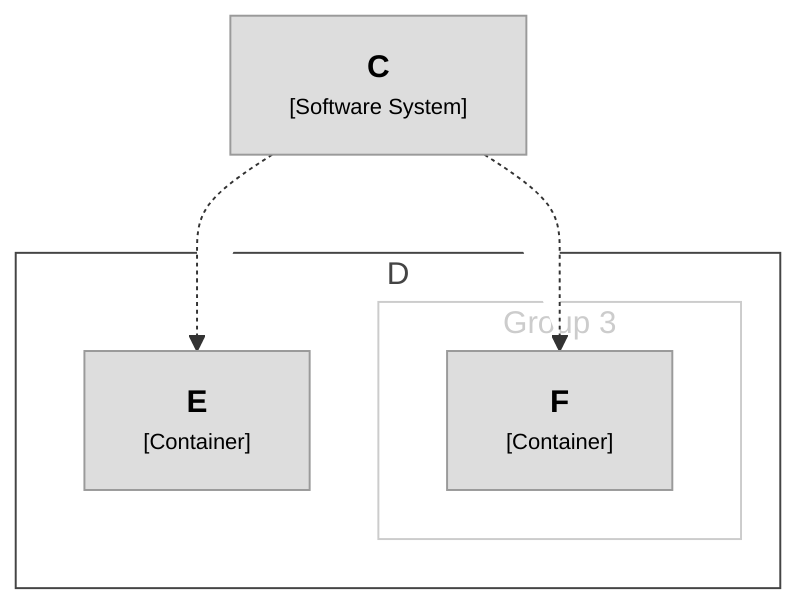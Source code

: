 graph TB
  linkStyle default fill:#ffffff

  3["<div style='font-weight: bold'>C</div><div style='font-size: 70%; margin-top: 0px'>[Software System]</div>"]
  style 3 fill:#dddddd,stroke:#9a9a9a,color:#000000

  subgraph 4 [D]
    style 4 fill:#ffffff,stroke:#444444,color:#444444

    subgraph group3 [Group 3]
      style group3 fill:#ffffff,stroke:#cccccc,color:#cccccc

      6["<div style='font-weight: bold'>F</div><div style='font-size: 70%; margin-top: 0px'>[Container]</div>"]
      style 6 fill:#dddddd,stroke:#9a9a9a,color:#000000
    end

    5["<div style='font-weight: bold'>E</div><div style='font-size: 70%; margin-top: 0px'>[Container]</div>"]
    style 5 fill:#dddddd,stroke:#9a9a9a,color:#000000
  end

  3-. "<div></div><div style='font-size: 70%'></div>" .->5
  3-. "<div></div><div style='font-size: 70%'></div>" .->6